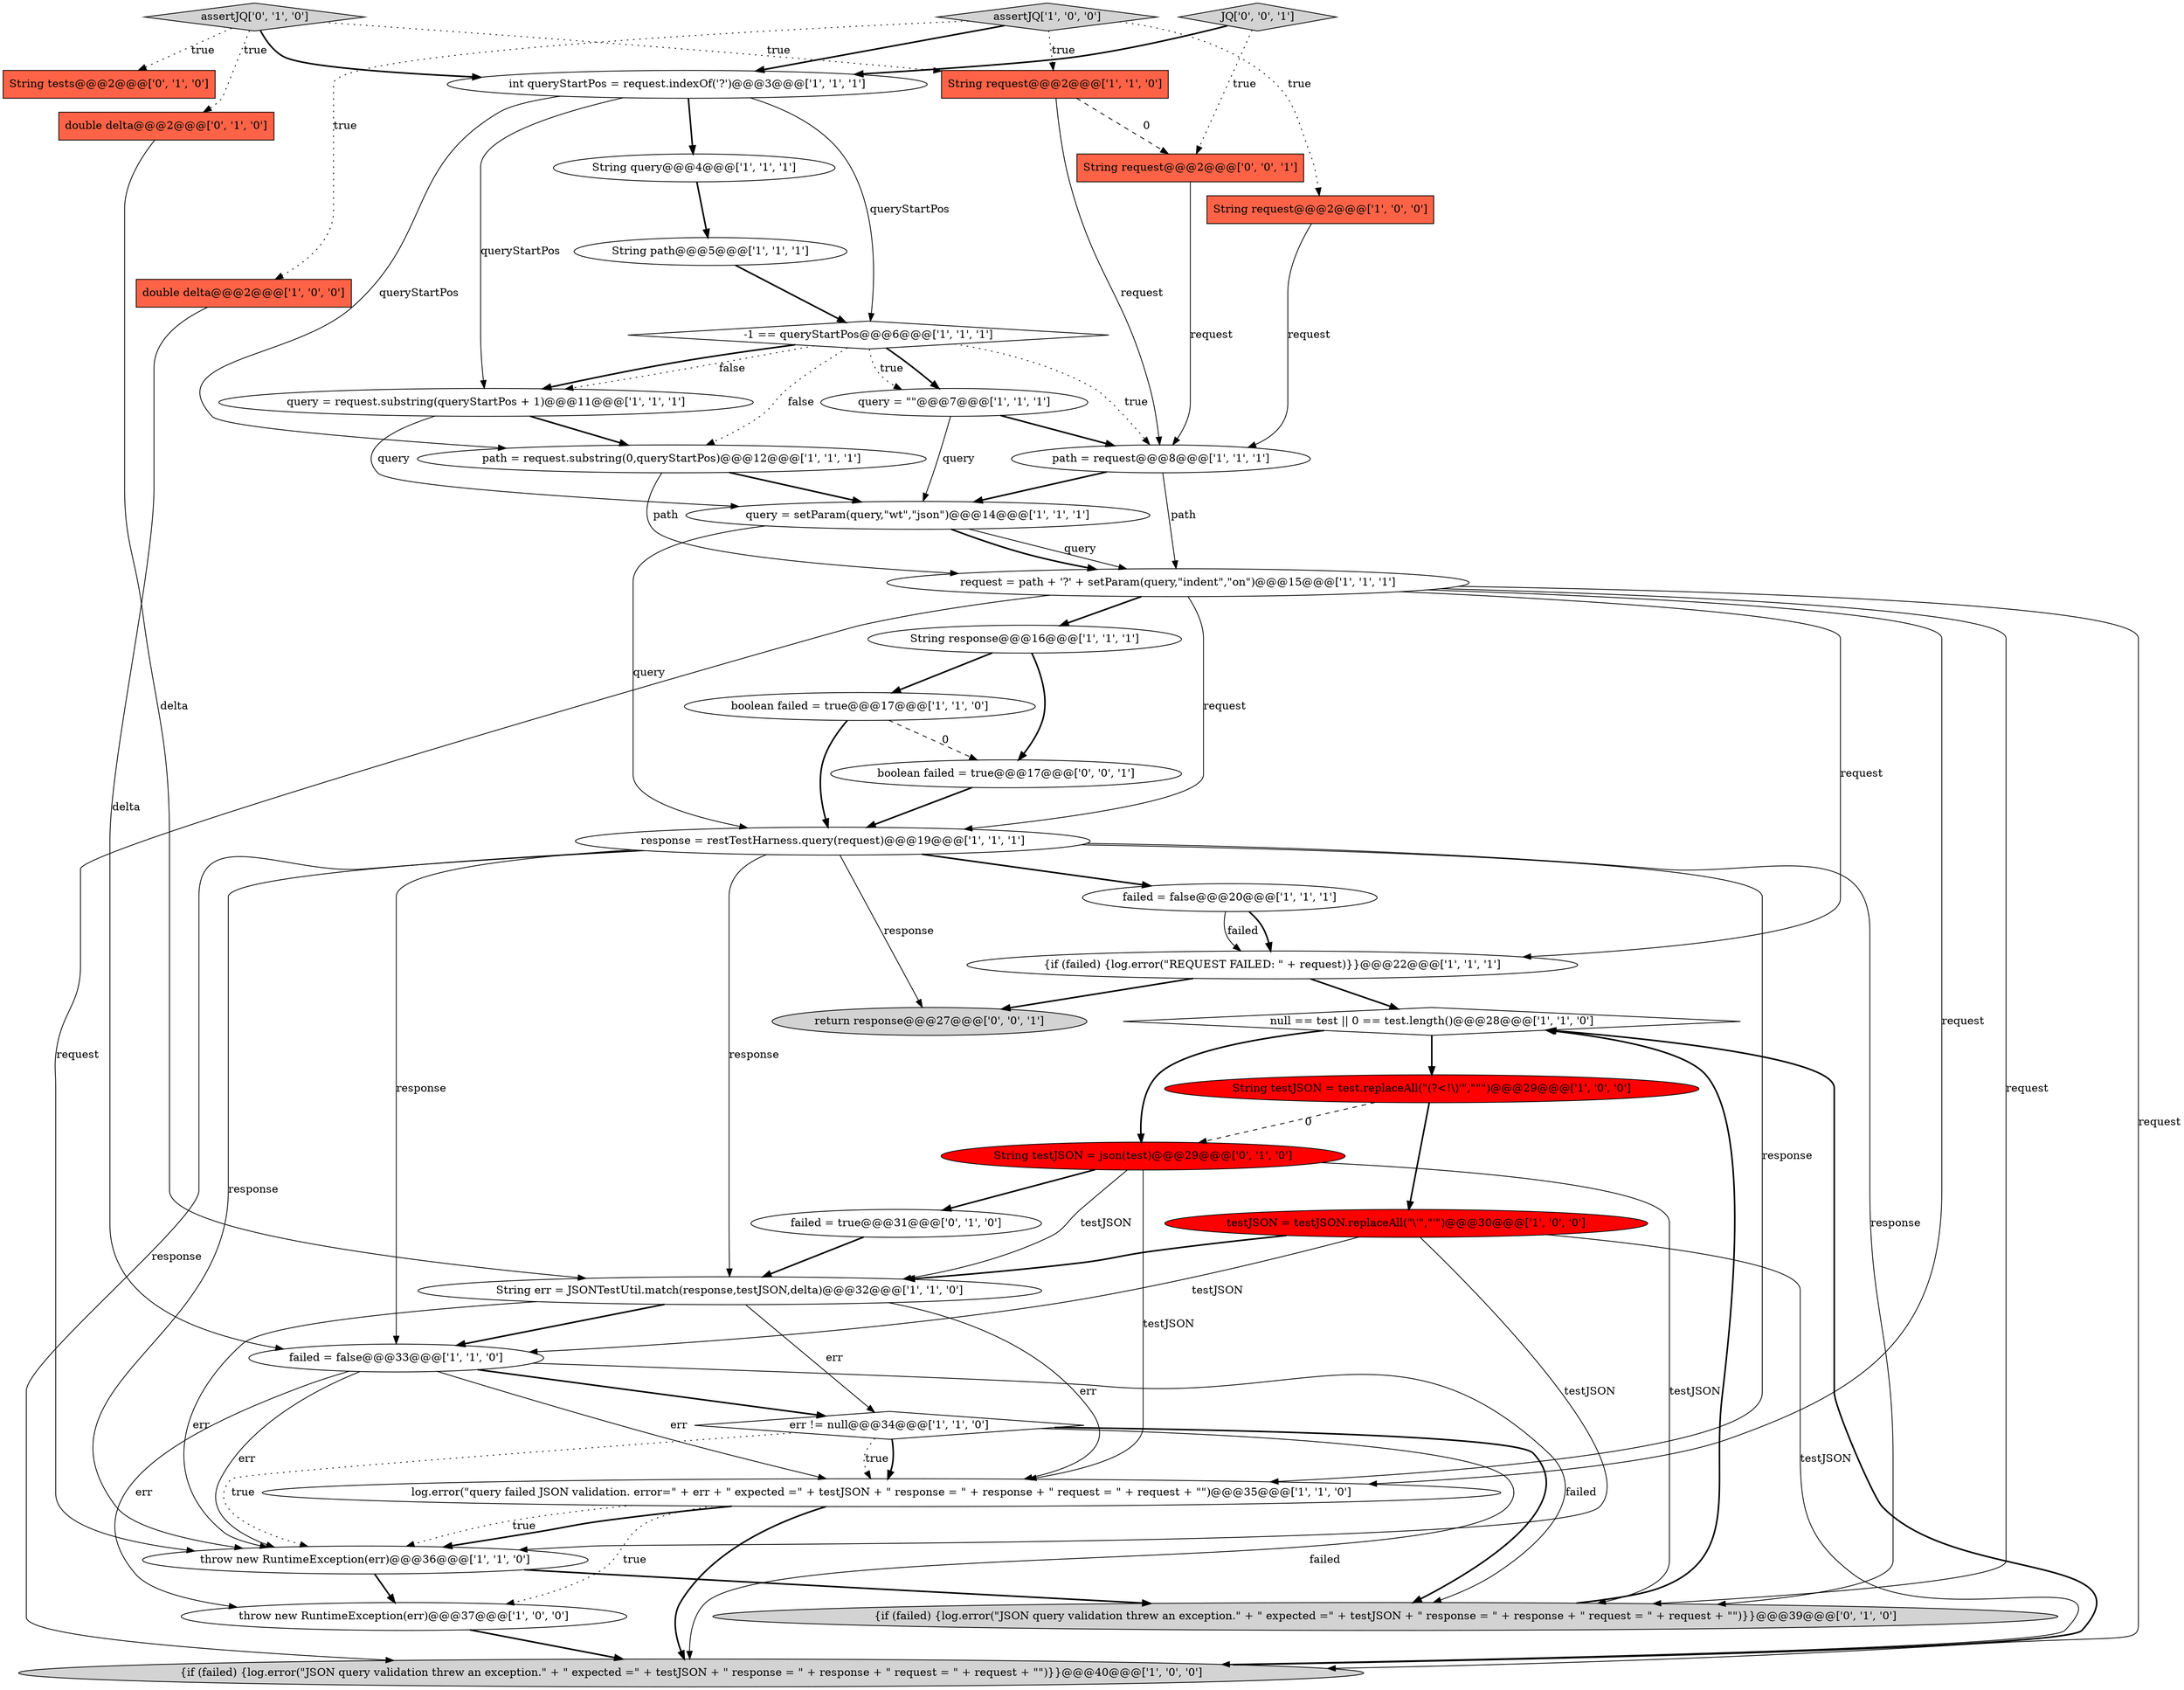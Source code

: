 digraph {
38 [style = filled, label = "return response@@@27@@@['0', '0', '1']", fillcolor = lightgray, shape = ellipse image = "AAA0AAABBB3BBB"];
11 [style = filled, label = "query = \"\"@@@7@@@['1', '1', '1']", fillcolor = white, shape = ellipse image = "AAA0AAABBB1BBB"];
36 [style = filled, label = "JQ['0', '0', '1']", fillcolor = lightgray, shape = diamond image = "AAA0AAABBB3BBB"];
7 [style = filled, label = "String query@@@4@@@['1', '1', '1']", fillcolor = white, shape = ellipse image = "AAA0AAABBB1BBB"];
30 [style = filled, label = "double delta@@@2@@@['0', '1', '0']", fillcolor = tomato, shape = box image = "AAA0AAABBB2BBB"];
37 [style = filled, label = "String request@@@2@@@['0', '0', '1']", fillcolor = tomato, shape = box image = "AAA0AAABBB3BBB"];
31 [style = filled, label = "String tests@@@2@@@['0', '1', '0']", fillcolor = tomato, shape = box image = "AAA0AAABBB2BBB"];
1 [style = filled, label = "-1 == queryStartPos@@@6@@@['1', '1', '1']", fillcolor = white, shape = diamond image = "AAA0AAABBB1BBB"];
20 [style = filled, label = "query = request.substring(queryStartPos + 1)@@@11@@@['1', '1', '1']", fillcolor = white, shape = ellipse image = "AAA0AAABBB1BBB"];
32 [style = filled, label = "assertJQ['0', '1', '0']", fillcolor = lightgray, shape = diamond image = "AAA0AAABBB2BBB"];
18 [style = filled, label = "int queryStartPos = request.indexOf('?')@@@3@@@['1', '1', '1']", fillcolor = white, shape = ellipse image = "AAA0AAABBB1BBB"];
10 [style = filled, label = "path = request@@@8@@@['1', '1', '1']", fillcolor = white, shape = ellipse image = "AAA0AAABBB1BBB"];
4 [style = filled, label = "err != null@@@34@@@['1', '1', '0']", fillcolor = white, shape = diamond image = "AAA0AAABBB1BBB"];
15 [style = filled, label = "log.error(\"query failed JSON validation. error=\" + err + \" expected =\" + testJSON + \" response = \" + response + \" request = \" + request + \"\")@@@35@@@['1', '1', '0']", fillcolor = white, shape = ellipse image = "AAA0AAABBB1BBB"];
2 [style = filled, label = "String response@@@16@@@['1', '1', '1']", fillcolor = white, shape = ellipse image = "AAA0AAABBB1BBB"];
34 [style = filled, label = "failed = true@@@31@@@['0', '1', '0']", fillcolor = white, shape = ellipse image = "AAA0AAABBB2BBB"];
35 [style = filled, label = "boolean failed = true@@@17@@@['0', '0', '1']", fillcolor = white, shape = ellipse image = "AAA0AAABBB3BBB"];
26 [style = filled, label = "request = path + '?' + setParam(query,\"indent\",\"on\")@@@15@@@['1', '1', '1']", fillcolor = white, shape = ellipse image = "AAA0AAABBB1BBB"];
27 [style = filled, label = "throw new RuntimeException(err)@@@36@@@['1', '1', '0']", fillcolor = white, shape = ellipse image = "AAA0AAABBB1BBB"];
8 [style = filled, label = "path = request.substring(0,queryStartPos)@@@12@@@['1', '1', '1']", fillcolor = white, shape = ellipse image = "AAA0AAABBB1BBB"];
17 [style = filled, label = "String request@@@2@@@['1', '0', '0']", fillcolor = tomato, shape = box image = "AAA0AAABBB1BBB"];
0 [style = filled, label = "{if (failed) {log.error(\"REQUEST FAILED: \" + request)}}@@@22@@@['1', '1', '1']", fillcolor = white, shape = ellipse image = "AAA0AAABBB1BBB"];
24 [style = filled, label = "boolean failed = true@@@17@@@['1', '1', '0']", fillcolor = white, shape = ellipse image = "AAA0AAABBB1BBB"];
6 [style = filled, label = "double delta@@@2@@@['1', '0', '0']", fillcolor = tomato, shape = box image = "AAA0AAABBB1BBB"];
12 [style = filled, label = "null == test || 0 == test.length()@@@28@@@['1', '1', '0']", fillcolor = white, shape = diamond image = "AAA0AAABBB1BBB"];
25 [style = filled, label = "String request@@@2@@@['1', '1', '0']", fillcolor = tomato, shape = box image = "AAA0AAABBB1BBB"];
16 [style = filled, label = "failed = false@@@33@@@['1', '1', '0']", fillcolor = white, shape = ellipse image = "AAA0AAABBB1BBB"];
23 [style = filled, label = "String testJSON = test.replaceAll(\"(?<!\\)'\",\"\"\")@@@29@@@['1', '0', '0']", fillcolor = red, shape = ellipse image = "AAA1AAABBB1BBB"];
9 [style = filled, label = "String path@@@5@@@['1', '1', '1']", fillcolor = white, shape = ellipse image = "AAA0AAABBB1BBB"];
5 [style = filled, label = "throw new RuntimeException(err)@@@37@@@['1', '0', '0']", fillcolor = white, shape = ellipse image = "AAA0AAABBB1BBB"];
29 [style = filled, label = "{if (failed) {log.error(\"JSON query validation threw an exception.\" + \" expected =\" + testJSON + \" response = \" + response + \" request = \" + request + \"\")}}@@@39@@@['0', '1', '0']", fillcolor = lightgray, shape = ellipse image = "AAA0AAABBB2BBB"];
14 [style = filled, label = "query = setParam(query,\"wt\",\"json\")@@@14@@@['1', '1', '1']", fillcolor = white, shape = ellipse image = "AAA0AAABBB1BBB"];
13 [style = filled, label = "assertJQ['1', '0', '0']", fillcolor = lightgray, shape = diamond image = "AAA0AAABBB1BBB"];
3 [style = filled, label = "response = restTestHarness.query(request)@@@19@@@['1', '1', '1']", fillcolor = white, shape = ellipse image = "AAA0AAABBB1BBB"];
21 [style = filled, label = "{if (failed) {log.error(\"JSON query validation threw an exception.\" + \" expected =\" + testJSON + \" response = \" + response + \" request = \" + request + \"\")}}@@@40@@@['1', '0', '0']", fillcolor = lightgray, shape = ellipse image = "AAA0AAABBB1BBB"];
28 [style = filled, label = "testJSON = testJSON.replaceAll(\"\\'\",\"'\")@@@30@@@['1', '0', '0']", fillcolor = red, shape = ellipse image = "AAA1AAABBB1BBB"];
22 [style = filled, label = "failed = false@@@20@@@['1', '1', '1']", fillcolor = white, shape = ellipse image = "AAA0AAABBB1BBB"];
33 [style = filled, label = "String testJSON = json(test)@@@29@@@['0', '1', '0']", fillcolor = red, shape = ellipse image = "AAA1AAABBB2BBB"];
19 [style = filled, label = "String err = JSONTestUtil.match(response,testJSON,delta)@@@32@@@['1', '1', '0']", fillcolor = white, shape = ellipse image = "AAA0AAABBB1BBB"];
2->35 [style = bold, label=""];
28->16 [style = solid, label="testJSON"];
3->15 [style = solid, label="response"];
15->21 [style = bold, label=""];
4->15 [style = bold, label=""];
1->20 [style = bold, label=""];
26->27 [style = solid, label="request"];
1->20 [style = dotted, label="false"];
37->10 [style = solid, label="request"];
23->28 [style = bold, label=""];
26->15 [style = solid, label="request"];
7->9 [style = bold, label=""];
32->25 [style = dotted, label="true"];
22->0 [style = bold, label=""];
1->8 [style = dotted, label="false"];
36->18 [style = bold, label=""];
32->30 [style = dotted, label="true"];
19->4 [style = solid, label="err"];
3->29 [style = solid, label="response"];
25->37 [style = dashed, label="0"];
32->18 [style = bold, label=""];
27->5 [style = bold, label=""];
2->24 [style = bold, label=""];
13->6 [style = dotted, label="true"];
13->17 [style = dotted, label="true"];
4->21 [style = solid, label="failed"];
34->19 [style = bold, label=""];
10->14 [style = bold, label=""];
13->25 [style = dotted, label="true"];
3->38 [style = solid, label="response"];
6->16 [style = solid, label="delta"];
18->1 [style = solid, label="queryStartPos"];
3->21 [style = solid, label="response"];
16->5 [style = solid, label="err"];
0->38 [style = bold, label=""];
1->11 [style = bold, label=""];
15->27 [style = dotted, label="true"];
25->10 [style = solid, label="request"];
5->21 [style = bold, label=""];
19->27 [style = solid, label="err"];
20->8 [style = bold, label=""];
33->19 [style = solid, label="testJSON"];
26->3 [style = solid, label="request"];
28->19 [style = bold, label=""];
12->33 [style = bold, label=""];
3->19 [style = solid, label="response"];
27->29 [style = bold, label=""];
18->7 [style = bold, label=""];
9->1 [style = bold, label=""];
3->16 [style = solid, label="response"];
24->3 [style = bold, label=""];
32->31 [style = dotted, label="true"];
13->18 [style = bold, label=""];
15->5 [style = dotted, label="true"];
14->26 [style = solid, label="query"];
28->21 [style = solid, label="testJSON"];
33->29 [style = solid, label="testJSON"];
1->10 [style = dotted, label="true"];
35->3 [style = bold, label=""];
0->12 [style = bold, label=""];
8->14 [style = bold, label=""];
4->29 [style = bold, label=""];
4->15 [style = dotted, label="true"];
36->37 [style = dotted, label="true"];
23->33 [style = dashed, label="0"];
30->19 [style = solid, label="delta"];
19->16 [style = bold, label=""];
21->12 [style = bold, label=""];
16->15 [style = solid, label="err"];
26->0 [style = solid, label="request"];
11->10 [style = bold, label=""];
16->27 [style = solid, label="err"];
26->29 [style = solid, label="request"];
16->4 [style = bold, label=""];
10->26 [style = solid, label="path"];
1->11 [style = dotted, label="true"];
18->20 [style = solid, label="queryStartPos"];
33->15 [style = solid, label="testJSON"];
8->26 [style = solid, label="path"];
3->27 [style = solid, label="response"];
11->14 [style = solid, label="query"];
3->22 [style = bold, label=""];
16->29 [style = solid, label="failed"];
26->21 [style = solid, label="request"];
14->26 [style = bold, label=""];
17->10 [style = solid, label="request"];
26->2 [style = bold, label=""];
29->12 [style = bold, label=""];
20->14 [style = solid, label="query"];
24->35 [style = dashed, label="0"];
4->27 [style = dotted, label="true"];
22->0 [style = solid, label="failed"];
19->15 [style = solid, label="err"];
12->23 [style = bold, label=""];
18->8 [style = solid, label="queryStartPos"];
28->27 [style = solid, label="testJSON"];
15->27 [style = bold, label=""];
33->34 [style = bold, label=""];
14->3 [style = solid, label="query"];
}
